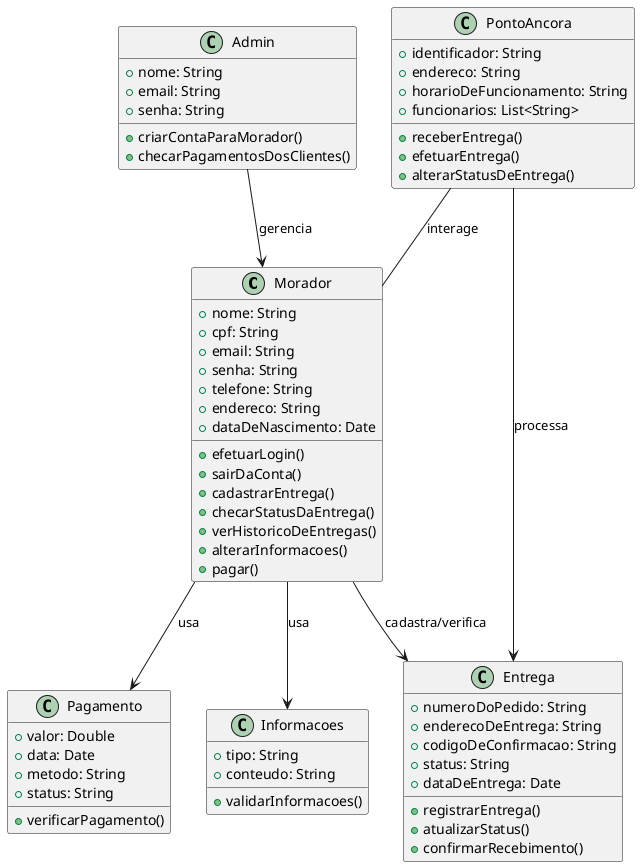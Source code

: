 @startuml FastDelivery_DiagramaClasses

interface Entrega{
    @startuml SimblissimaDelivery

class Morador {
    + nome: String
    + cpf: String
    + email: String
    + senha: String
    + telefone: String
    + endereco: String
    + dataDeNascimento: Date
    + efetuarLogin()
    + sairDaConta()
    + cadastrarEntrega()
    + checarStatusDaEntrega()
    + verHistoricoDeEntregas()
    + alterarInformacoes()
    + pagar()
}

class Admin {
    + nome: String
    + email: String
    + senha: String
    + criarContaParaMorador()
    + checarPagamentosDosClientes()
}

class PontoAncora {
    + identificador: String
    + endereco: String
    + horarioDeFuncionamento: String
    + funcionarios: List<String>
    + receberEntrega()
    + efetuarEntrega()
    + alterarStatusDeEntrega()
}

class Pagamento {
    + valor: Double
    + data: Date
    + metodo: String
    + status: String
    + verificarPagamento()
}

class Informacoes {
    + tipo: String
    + conteudo: String
    + validarInformacoes()
}

class Entrega {
    + numeroDoPedido: String
    + enderecoDeEntrega: String
    + codigoDeConfirmacao: String
    + status: String
    + dataDeEntrega: Date
    + registrarEntrega()
    + atualizarStatus()
    + confirmarRecebimento()
}

Morador --> Pagamento : "usa"
Morador --> Informacoes : "usa"
PontoAncora -- Morador : "interage"
Admin --> Morador : "gerencia"
Morador --> Entrega : "cadastra/verifica"
PontoAncora --> Entrega : "processa"

@enduml
}
